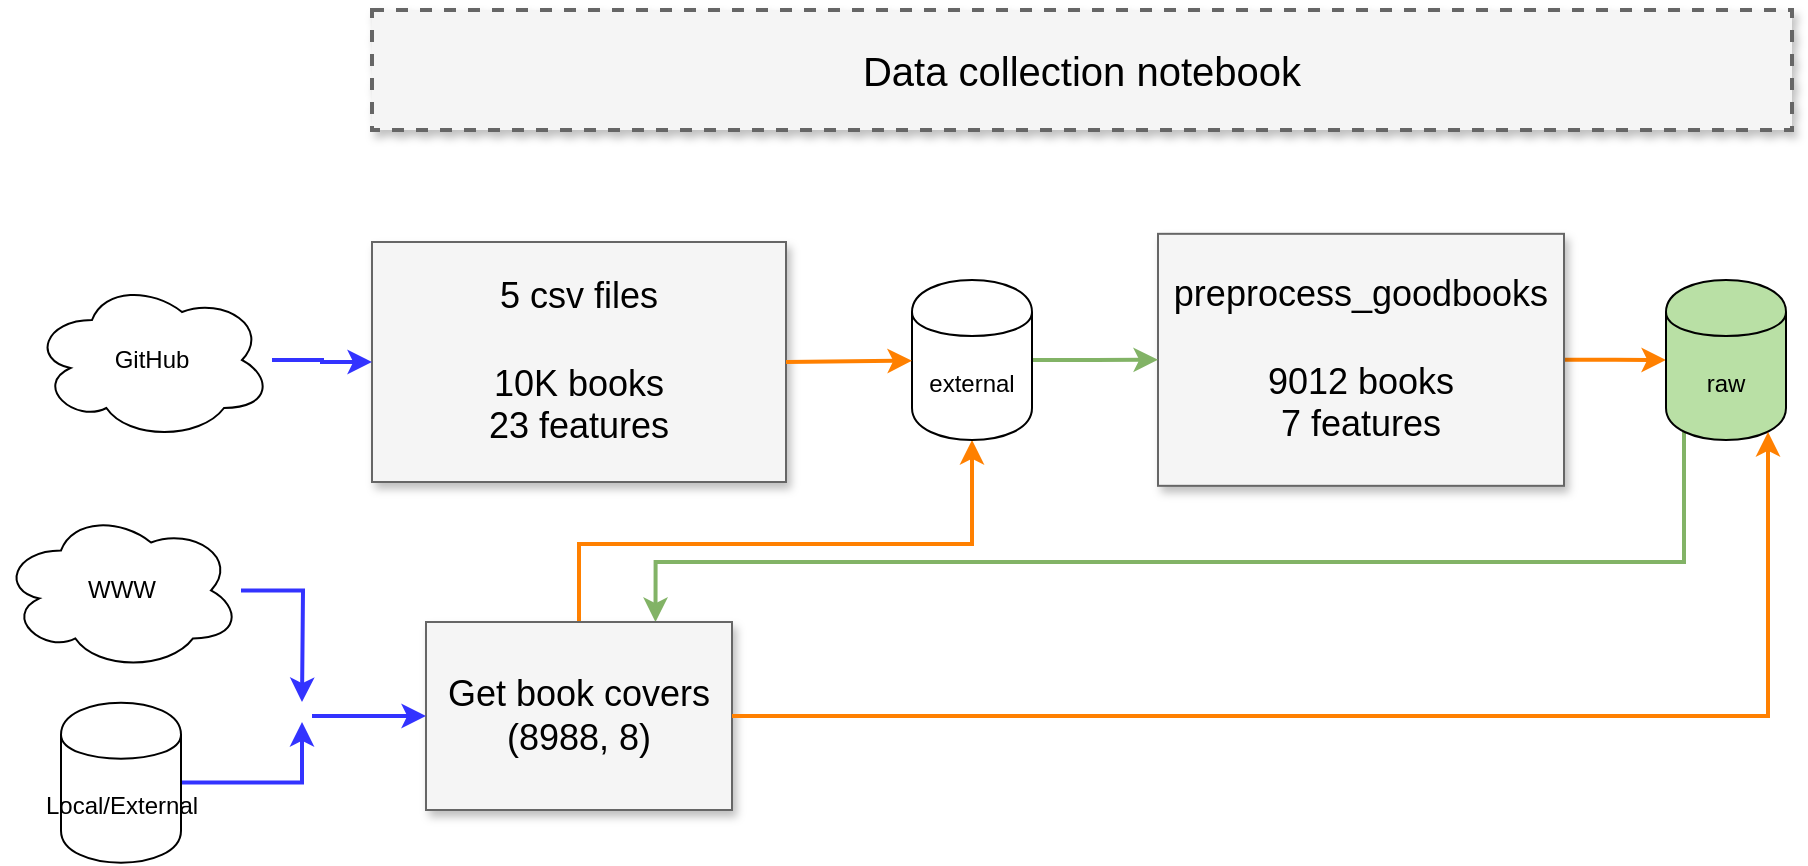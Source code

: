 <mxfile version="10.6.8" type="device"><diagram name="Page-1" id="90a13364-a465-7bf4-72fc-28e22215d7a0"><mxGraphModel dx="987" dy="411" grid="1" gridSize="10" guides="1" tooltips="1" connect="1" arrows="1" fold="1" page="1" pageScale="1.5" pageWidth="1169" pageHeight="826" background="#ffffff" math="0" shadow="0"><root><mxCell id="0" style=";html=1;"/><mxCell id="1" style=";html=1;" parent="0"/><mxCell id="3a17f1ce550125da-1" value="&lt;span&gt;Data collection notebook&lt;br&gt;&lt;/span&gt;" style="whiteSpace=wrap;html=1;shadow=1;fontSize=20;fillColor=#f5f5f5;strokeColor=#666666;strokeWidth=2;dashed=1;" parent="1" vertex="1"><mxGeometry x="510" y="344" width="710" height="60" as="geometry"/></mxCell><mxCell id="biz8bABMn61hahevGlqE-30" value="" style="edgeStyle=orthogonalEdgeStyle;rounded=0;orthogonalLoop=1;jettySize=auto;html=1;strokeColor=#FF8000;strokeWidth=2;" parent="1" source="3a17f1ce550125da-2" target="biz8bABMn61hahevGlqE-5" edge="1"><mxGeometry relative="1" as="geometry"/></mxCell><mxCell id="3a17f1ce550125da-2" value="preprocess_goodbooks&lt;br&gt;&lt;br&gt;9012 books&lt;br&gt;7 features&lt;br&gt;" style="whiteSpace=wrap;html=1;shadow=1;fontSize=18;fillColor=#f5f5f5;strokeColor=#666666;" parent="1" vertex="1"><mxGeometry x="903" y="455.909" width="203" height="126" as="geometry"/></mxCell><mxCell id="3a17f1ce550125da-8" value="5 csv files&lt;br&gt;&lt;br&gt;&lt;span&gt;10K books&lt;br&gt;23 features&lt;/span&gt;&lt;br&gt;" style="whiteSpace=wrap;html=1;shadow=1;fontSize=18;fillColor=#f5f5f5;strokeColor=#666666;" parent="1" vertex="1"><mxGeometry x="510" y="460" width="207" height="120" as="geometry"/></mxCell><mxCell id="biz8bABMn61hahevGlqE-2" value="" style="endArrow=classic;html=1;exitX=1;exitY=0.5;exitDx=0;exitDy=0;fillColor=#f8cecc;strokeColor=#FF8000;strokeWidth=2;" parent="1" source="biz8bABMn61hahevGlqE-1" edge="1"><mxGeometry width="50" height="50" relative="1" as="geometry"><mxPoint x="540" y="710" as="sourcePoint"/><mxPoint x="833" y="519" as="targetPoint"/><Array as="points"><mxPoint x="780" y="519"/><mxPoint x="810" y="519"/></Array></mxGeometry></mxCell><mxCell id="biz8bABMn61hahevGlqE-4" value="" style="edgeStyle=orthogonalEdgeStyle;rounded=0;orthogonalLoop=1;jettySize=auto;html=1;strokeColor=#3333FF;strokeWidth=2;" parent="1" source="biz8bABMn61hahevGlqE-3" target="3a17f1ce550125da-8" edge="1"><mxGeometry relative="1" as="geometry"/></mxCell><mxCell id="biz8bABMn61hahevGlqE-3" value="GitHub&lt;br&gt;" style="ellipse;shape=cloud;whiteSpace=wrap;html=1;" parent="1" vertex="1"><mxGeometry x="340" y="479" width="120" height="80" as="geometry"/></mxCell><mxCell id="biz8bABMn61hahevGlqE-26" value="" style="edgeStyle=orthogonalEdgeStyle;rounded=0;orthogonalLoop=1;jettySize=auto;html=1;strokeColor=#82b366;strokeWidth=2;entryX=0.75;entryY=0;entryDx=0;entryDy=0;fillColor=#d5e8d4;exitX=0.15;exitY=0.95;exitDx=0;exitDy=0;exitPerimeter=0;" parent="1" source="biz8bABMn61hahevGlqE-5" target="biz8bABMn61hahevGlqE-16" edge="1"><mxGeometry relative="1" as="geometry"><mxPoint x="650" y="760" as="targetPoint"/><Array as="points"><mxPoint x="1166" y="620"/><mxPoint x="652" y="620"/></Array></mxGeometry></mxCell><mxCell id="biz8bABMn61hahevGlqE-5" value="raw&lt;br&gt;" style="shape=cylinder;whiteSpace=wrap;html=1;boundedLbl=1;backgroundOutline=1;fillColor=#B9E0A5;" parent="1" vertex="1"><mxGeometry x="1157" y="479" width="60" height="80" as="geometry"/></mxCell><mxCell id="biz8bABMn61hahevGlqE-11" value="" style="edgeStyle=orthogonalEdgeStyle;rounded=0;orthogonalLoop=1;jettySize=auto;html=1;strokeColor=#3333FF;strokeWidth=2;" parent="1" source="biz8bABMn61hahevGlqE-7" edge="1"><mxGeometry relative="1" as="geometry"><mxPoint x="475" y="690" as="targetPoint"/></mxGeometry></mxCell><mxCell id="biz8bABMn61hahevGlqE-7" value="WWW" style="ellipse;shape=cloud;whiteSpace=wrap;html=1;" parent="1" vertex="1"><mxGeometry x="324.5" y="594.227" width="120" height="80" as="geometry"/></mxCell><mxCell id="biz8bABMn61hahevGlqE-13" value="" style="edgeStyle=orthogonalEdgeStyle;rounded=0;orthogonalLoop=1;jettySize=auto;html=1;strokeColor=#3333FF;strokeWidth=2;" parent="1" source="biz8bABMn61hahevGlqE-9" edge="1"><mxGeometry relative="1" as="geometry"><mxPoint x="475" y="700" as="targetPoint"/><Array as="points"><mxPoint x="475" y="730"/></Array></mxGeometry></mxCell><mxCell id="biz8bABMn61hahevGlqE-9" value="Local/External" style="shape=cylinder;whiteSpace=wrap;html=1;boundedLbl=1;backgroundOutline=1;" parent="1" vertex="1"><mxGeometry x="354.5" y="690.318" width="60" height="80" as="geometry"/></mxCell><mxCell id="biz8bABMn61hahevGlqE-29" value="" style="edgeStyle=orthogonalEdgeStyle;rounded=0;orthogonalLoop=1;jettySize=auto;html=1;strokeColor=#FF8000;strokeWidth=2;entryX=0.5;entryY=1;entryDx=0;entryDy=0;exitX=0.5;exitY=0;exitDx=0;exitDy=0;" parent="1" source="biz8bABMn61hahevGlqE-16" target="biz8bABMn61hahevGlqE-1" edge="1"><mxGeometry relative="1" as="geometry"><mxPoint x="810" y="570" as="targetPoint"/><Array as="points"><mxPoint x="613" y="611"/><mxPoint x="810" y="611"/></Array></mxGeometry></mxCell><mxCell id="biz8bABMn61hahevGlqE-16" value="Get book covers (&lt;span&gt;8988, 8)&lt;/span&gt;" style="whiteSpace=wrap;html=1;shadow=1;fontSize=18;fillColor=#f5f5f5;strokeColor=#666666;" parent="1" vertex="1"><mxGeometry x="537" y="650" width="153" height="94" as="geometry"/></mxCell><mxCell id="biz8bABMn61hahevGlqE-32" value="" style="edgeStyle=orthogonalEdgeStyle;rounded=0;orthogonalLoop=1;jettySize=auto;html=1;strokeColor=#82b366;strokeWidth=2;fillColor=#d5e8d4;" parent="1" source="biz8bABMn61hahevGlqE-1" target="3a17f1ce550125da-2" edge="1"><mxGeometry relative="1" as="geometry"/></mxCell><mxCell id="biz8bABMn61hahevGlqE-1" value="external&lt;br&gt;" style="shape=cylinder;whiteSpace=wrap;html=1;boundedLbl=1;backgroundOutline=1;" parent="1" vertex="1"><mxGeometry x="780" y="479" width="60" height="80" as="geometry"/></mxCell><mxCell id="biz8bABMn61hahevGlqE-23" value="" style="endArrow=classic;html=1;exitX=1;exitY=0.5;exitDx=0;exitDy=0;fillColor=#f8cecc;strokeColor=#FF8000;strokeWidth=2;" parent="1" source="3a17f1ce550125da-8" target="biz8bABMn61hahevGlqE-1" edge="1"><mxGeometry width="50" height="50" relative="1" as="geometry"><mxPoint x="717" y="518.667" as="sourcePoint"/><mxPoint x="833" y="519" as="targetPoint"/><Array as="points"/></mxGeometry></mxCell><mxCell id="biz8bABMn61hahevGlqE-31" value="" style="edgeStyle=orthogonalEdgeStyle;rounded=0;orthogonalLoop=1;jettySize=auto;html=1;strokeColor=#FF8000;strokeWidth=2;entryX=0.85;entryY=0.95;entryDx=0;entryDy=0;exitX=1;exitY=0.5;exitDx=0;exitDy=0;entryPerimeter=0;" parent="1" source="biz8bABMn61hahevGlqE-16" target="biz8bABMn61hahevGlqE-5" edge="1"><mxGeometry relative="1" as="geometry"><mxPoint x="683" y="776.667" as="sourcePoint"/><mxPoint x="820.333" y="568.667" as="targetPoint"/></mxGeometry></mxCell><mxCell id="VEJpMo8dmG857VyI9wC--1" value="" style="edgeStyle=orthogonalEdgeStyle;rounded=0;orthogonalLoop=1;jettySize=auto;html=1;strokeColor=#3333FF;strokeWidth=2;entryX=0;entryY=0.5;entryDx=0;entryDy=0;" edge="1" parent="1" target="biz8bABMn61hahevGlqE-16"><mxGeometry relative="1" as="geometry"><mxPoint x="480" y="697" as="sourcePoint"/><mxPoint x="520" y="529" as="targetPoint"/><Array as="points"><mxPoint x="480" y="697"/></Array></mxGeometry></mxCell></root></mxGraphModel></diagram></mxfile>